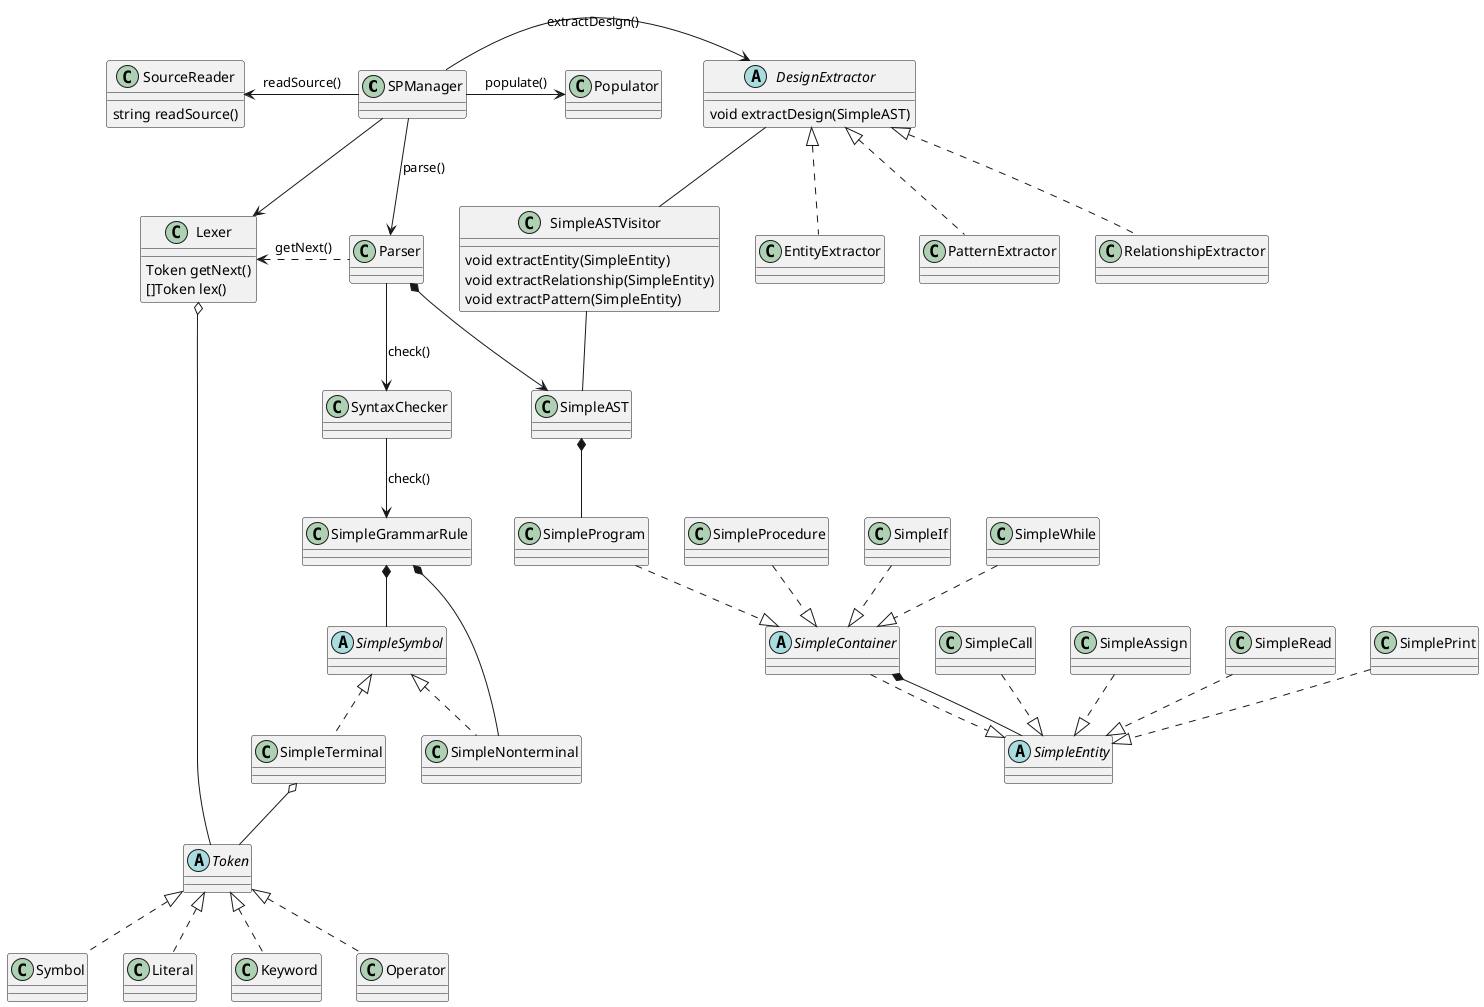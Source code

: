 @startuml

class SPManager

class SourceReader {
    string readSource()
}

class Lexer {
    Token getNext()
    []Token lex()
}

abstract class Token {
}
class Symbol
class Literal
class Keyword
class Operator

class Parser
class SyntaxChecker
class SimpleGrammarRule
abstract class SimpleSymbol
class SimpleTerminal
class SimpleNonterminal

class SimpleAST
abstract class SimpleEntity
abstract class SimpleContainer
class SimpleProgram
class SimpleProcedure
class SimpleIf
class SimpleWhile
class SimpleCall
class SimpleAssign
class SimpleRead
class SimplePrint

abstract class DesignExtractor {
    void extractDesign(SimpleAST)
}
class EntityExtractor
class PatternExtractor
class RelationshipExtractor

class Populator

class SimpleASTVisitor {
    void extractEntity(SimpleEntity)
    void extractRelationship(SimpleEntity)
    void extractPattern(SimpleEntity)
}

SPManager -left-> SourceReader : readSource()
SPManager -down-> Lexer
SPManager -down-> Parser : parse()
SPManager -right-> DesignExtractor : extractDesign()
SPManager -right-> Populator : populate()

Token <|.. Symbol
Token <|.. Literal
Token <|.. Keyword
Token <|.. Operator

Lexer o-- Token
Parser .left.> Lexer: getNext()
Parser -down-> SyntaxChecker : check()
SyntaxChecker -down-> SimpleGrammarRule : check()
SimpleSymbol <|.. SimpleNonterminal
SimpleSymbol <|.. SimpleTerminal
SimpleTerminal o-- Token
SimpleGrammarRule *-- SimpleNonterminal
SimpleGrammarRule *-- SimpleSymbol
Parser *-down-> SimpleAST
SimpleAST *-- SimpleProgram
SimpleContainer ..|> SimpleEntity
SimpleCall ..|> SimpleEntity
SimpleAssign ..|> SimpleEntity
SimpleRead ..|> SimpleEntity
SimplePrint ..|> SimpleEntity
SimpleIf ..|> SimpleContainer
SimpleWhile ..|> SimpleContainer
SimpleProcedure ..|> SimpleContainer
SimpleProgram ..|> SimpleContainer
SimpleContainer *-- SimpleEntity

DesignExtractor <|.. EntityExtractor
DesignExtractor <|.. PatternExtractor
DesignExtractor <|.. RelationshipExtractor

DesignExtractor -- SimpleASTVisitor
SimpleASTVisitor -- SimpleAST

@enduml

